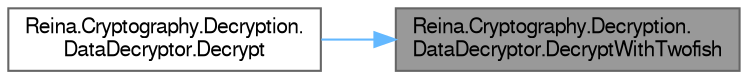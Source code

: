 digraph "Reina.Cryptography.Decryption.DataDecryptor.DecryptWithTwofish"
{
 // LATEX_PDF_SIZE
  bgcolor="transparent";
  edge [fontname=FreeSans,fontsize=10,labelfontname=FreeSans,labelfontsize=10];
  node [fontname=FreeSans,fontsize=10,shape=box,height=0.2,width=0.4];
  rankdir="RL";
  Node1 [id="Node000001",label="Reina.Cryptography.Decryption.\lDataDecryptor.DecryptWithTwofish",height=0.2,width=0.4,color="gray40", fillcolor="grey60", style="filled", fontcolor="black",tooltip="Decrypts the data using the Twofish algorithm in CBC mode with PKCS7 padding."];
  Node1 -> Node2 [id="edge1_Node000001_Node000002",dir="back",color="steelblue1",style="solid",tooltip=" "];
  Node2 [id="Node000002",label="Reina.Cryptography.Decryption.\lDataDecryptor.Decrypt",height=0.2,width=0.4,color="grey40", fillcolor="white", style="filled",URL="$class_reina_1_1_cryptography_1_1_decryption_1_1_data_decryptor.html#ad049c52c593c31391b6f06adb2aec233",tooltip="Decrypts the specified encrypted data using a layered approach with AES, Serpent, and Twofish algorit..."];
}
